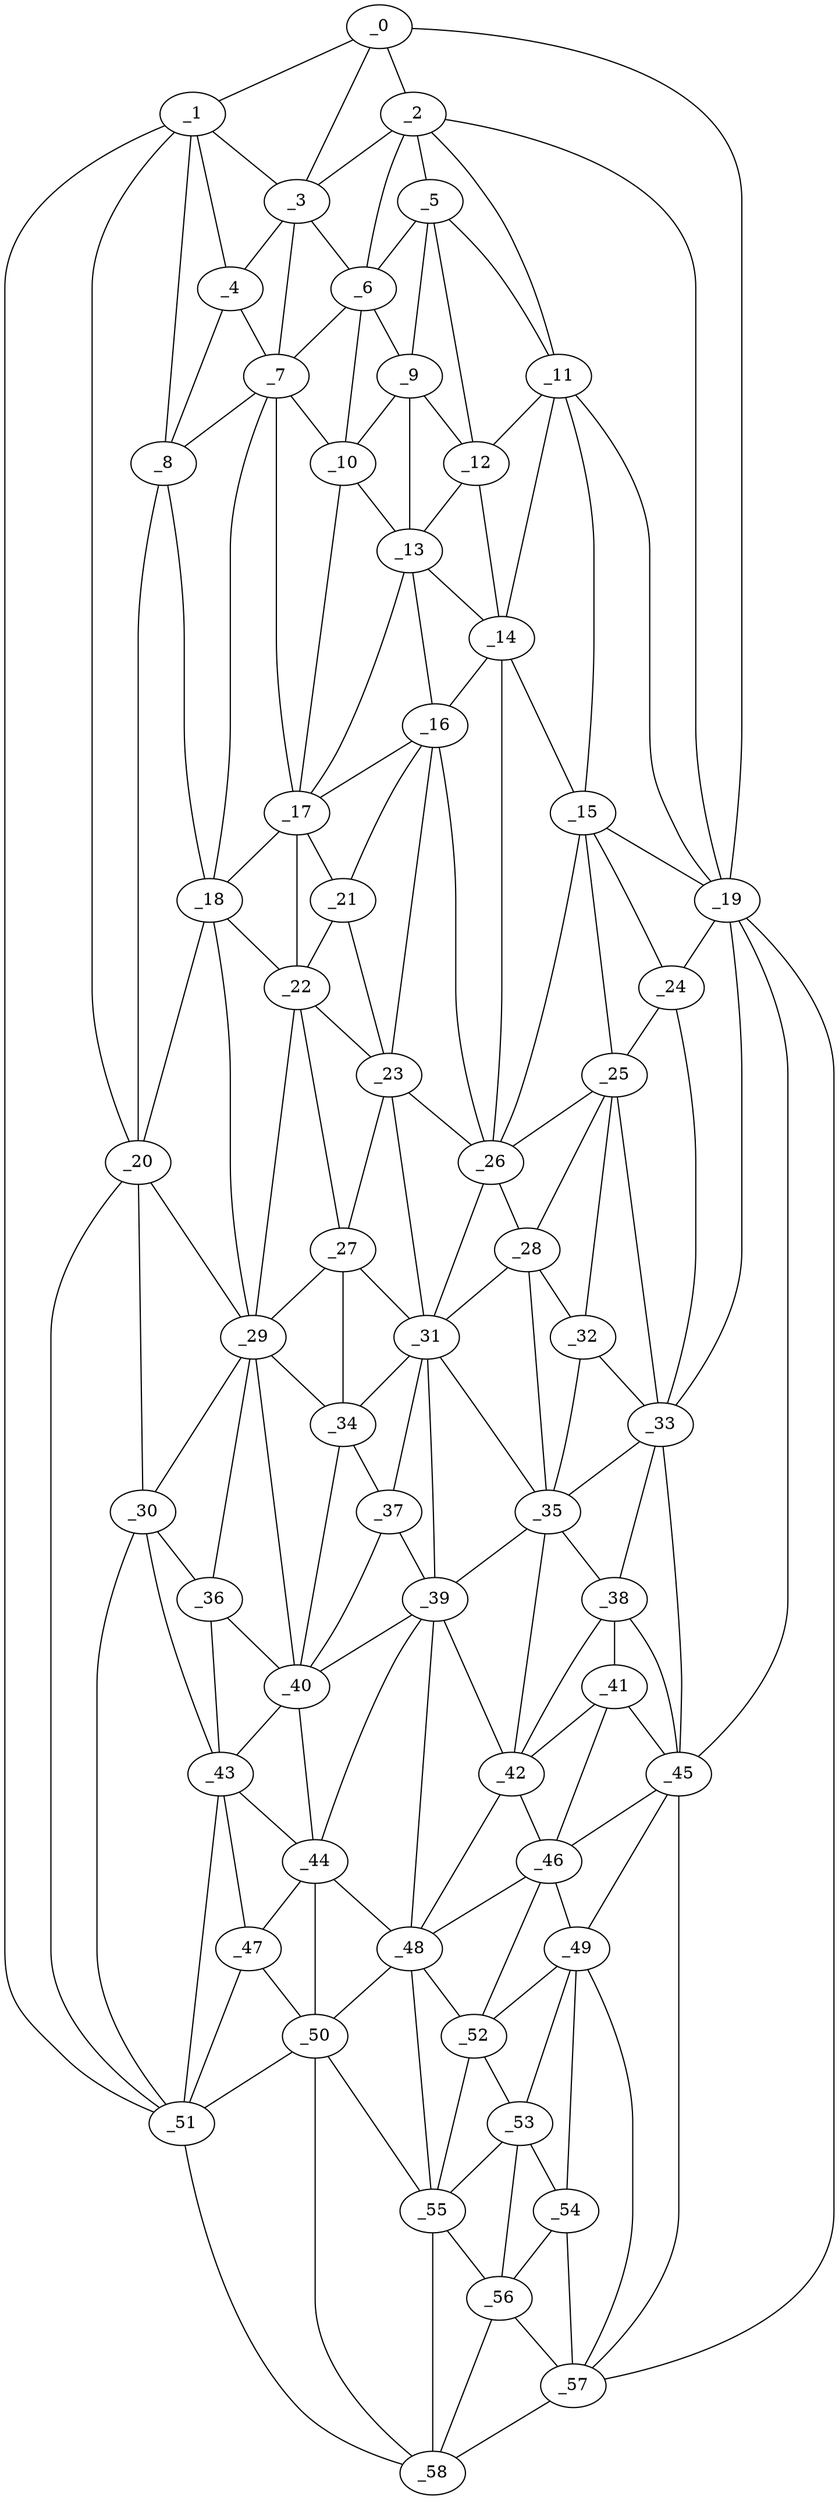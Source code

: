 graph "obj1__285.gxl" {
	_0	 [x=5,
		y=74];
	_1	 [x=6,
		y=95];
	_0 -- _1	 [valence=1];
	_2	 [x=11,
		y=67];
	_0 -- _2	 [valence=1];
	_3	 [x=11,
		y=77];
	_0 -- _3	 [valence=2];
	_19	 [x=42,
		y=24];
	_0 -- _19	 [valence=1];
	_1 -- _3	 [valence=1];
	_4	 [x=11,
		y=93];
	_1 -- _4	 [valence=2];
	_8	 [x=21,
		y=91];
	_1 -- _8	 [valence=2];
	_20	 [x=42,
		y=94];
	_1 -- _20	 [valence=2];
	_51	 [x=99,
		y=101];
	_1 -- _51	 [valence=1];
	_2 -- _3	 [valence=1];
	_5	 [x=18,
		y=59];
	_2 -- _5	 [valence=2];
	_6	 [x=18,
		y=67];
	_2 -- _6	 [valence=1];
	_11	 [x=27,
		y=47];
	_2 -- _11	 [valence=2];
	_2 -- _19	 [valence=1];
	_3 -- _4	 [valence=2];
	_3 -- _6	 [valence=2];
	_7	 [x=19,
		y=79];
	_3 -- _7	 [valence=2];
	_4 -- _7	 [valence=2];
	_4 -- _8	 [valence=2];
	_5 -- _6	 [valence=2];
	_9	 [x=22,
		y=60];
	_5 -- _9	 [valence=2];
	_5 -- _11	 [valence=1];
	_12	 [x=27,
		y=54];
	_5 -- _12	 [valence=2];
	_6 -- _7	 [valence=2];
	_6 -- _9	 [valence=1];
	_10	 [x=25,
		y=65];
	_6 -- _10	 [valence=2];
	_7 -- _8	 [valence=1];
	_7 -- _10	 [valence=2];
	_17	 [x=37,
		y=66];
	_7 -- _17	 [valence=2];
	_18	 [x=41,
		y=80];
	_7 -- _18	 [valence=2];
	_8 -- _18	 [valence=2];
	_8 -- _20	 [valence=2];
	_9 -- _10	 [valence=2];
	_9 -- _12	 [valence=2];
	_13	 [x=30,
		y=56];
	_9 -- _13	 [valence=2];
	_10 -- _13	 [valence=2];
	_10 -- _17	 [valence=1];
	_11 -- _12	 [valence=2];
	_14	 [x=36,
		y=51];
	_11 -- _14	 [valence=2];
	_15	 [x=37,
		y=47];
	_11 -- _15	 [valence=1];
	_11 -- _19	 [valence=2];
	_12 -- _13	 [valence=2];
	_12 -- _14	 [valence=1];
	_13 -- _14	 [valence=2];
	_16	 [x=37,
		y=57];
	_13 -- _16	 [valence=2];
	_13 -- _17	 [valence=2];
	_14 -- _15	 [valence=2];
	_14 -- _16	 [valence=1];
	_26	 [x=50,
		y=55];
	_14 -- _26	 [valence=2];
	_15 -- _19	 [valence=2];
	_24	 [x=49,
		y=34];
	_15 -- _24	 [valence=2];
	_25	 [x=49,
		y=41];
	_15 -- _25	 [valence=1];
	_15 -- _26	 [valence=2];
	_16 -- _17	 [valence=1];
	_21	 [x=43,
		y=64];
	_16 -- _21	 [valence=2];
	_23	 [x=47,
		y=60];
	_16 -- _23	 [valence=2];
	_16 -- _26	 [valence=2];
	_17 -- _18	 [valence=1];
	_17 -- _21	 [valence=2];
	_22	 [x=45,
		y=68];
	_17 -- _22	 [valence=2];
	_18 -- _20	 [valence=2];
	_18 -- _22	 [valence=1];
	_29	 [x=56,
		y=82];
	_18 -- _29	 [valence=2];
	_19 -- _24	 [valence=2];
	_33	 [x=61,
		y=38];
	_19 -- _33	 [valence=2];
	_45	 [x=85,
		y=30];
	_19 -- _45	 [valence=1];
	_57	 [x=124,
		y=29];
	_19 -- _57	 [valence=1];
	_20 -- _29	 [valence=1];
	_30	 [x=57,
		y=91];
	_20 -- _30	 [valence=2];
	_20 -- _51	 [valence=1];
	_21 -- _22	 [valence=1];
	_21 -- _23	 [valence=1];
	_22 -- _23	 [valence=2];
	_27	 [x=51,
		y=67];
	_22 -- _27	 [valence=2];
	_22 -- _29	 [valence=2];
	_23 -- _26	 [valence=1];
	_23 -- _27	 [valence=1];
	_31	 [x=58,
		y=60];
	_23 -- _31	 [valence=1];
	_24 -- _25	 [valence=2];
	_24 -- _33	 [valence=2];
	_25 -- _26	 [valence=2];
	_28	 [x=54,
		y=49];
	_25 -- _28	 [valence=2];
	_32	 [x=59,
		y=45];
	_25 -- _32	 [valence=2];
	_25 -- _33	 [valence=1];
	_26 -- _28	 [valence=2];
	_26 -- _31	 [valence=2];
	_27 -- _29	 [valence=2];
	_27 -- _31	 [valence=2];
	_34	 [x=62,
		y=67];
	_27 -- _34	 [valence=2];
	_28 -- _31	 [valence=2];
	_28 -- _32	 [valence=2];
	_35	 [x=64,
		y=49];
	_28 -- _35	 [valence=1];
	_29 -- _30	 [valence=2];
	_29 -- _34	 [valence=2];
	_36	 [x=66,
		y=86];
	_29 -- _36	 [valence=2];
	_40	 [x=73,
		y=75];
	_29 -- _40	 [valence=1];
	_30 -- _36	 [valence=2];
	_43	 [x=80,
		y=89];
	_30 -- _43	 [valence=2];
	_30 -- _51	 [valence=1];
	_31 -- _34	 [valence=1];
	_31 -- _35	 [valence=2];
	_37	 [x=69,
		y=65];
	_31 -- _37	 [valence=2];
	_39	 [x=73,
		y=59];
	_31 -- _39	 [valence=2];
	_32 -- _33	 [valence=2];
	_32 -- _35	 [valence=2];
	_33 -- _35	 [valence=1];
	_38	 [x=72,
		y=39];
	_33 -- _38	 [valence=2];
	_33 -- _45	 [valence=1];
	_34 -- _37	 [valence=2];
	_34 -- _40	 [valence=2];
	_35 -- _38	 [valence=2];
	_35 -- _39	 [valence=1];
	_42	 [x=80,
		y=48];
	_35 -- _42	 [valence=2];
	_36 -- _40	 [valence=2];
	_36 -- _43	 [valence=2];
	_37 -- _39	 [valence=2];
	_37 -- _40	 [valence=2];
	_41	 [x=80,
		y=39];
	_38 -- _41	 [valence=1];
	_38 -- _42	 [valence=2];
	_38 -- _45	 [valence=2];
	_39 -- _40	 [valence=1];
	_39 -- _42	 [valence=2];
	_44	 [x=84,
		y=76];
	_39 -- _44	 [valence=2];
	_48	 [x=93,
		y=54];
	_39 -- _48	 [valence=1];
	_40 -- _43	 [valence=1];
	_40 -- _44	 [valence=2];
	_41 -- _42	 [valence=2];
	_41 -- _45	 [valence=2];
	_46	 [x=92,
		y=41];
	_41 -- _46	 [valence=1];
	_42 -- _46	 [valence=2];
	_42 -- _48	 [valence=2];
	_43 -- _44	 [valence=2];
	_47	 [x=92,
		y=88];
	_43 -- _47	 [valence=1];
	_43 -- _51	 [valence=2];
	_44 -- _47	 [valence=2];
	_44 -- _48	 [valence=1];
	_50	 [x=98,
		y=81];
	_44 -- _50	 [valence=1];
	_45 -- _46	 [valence=2];
	_49	 [x=94,
		y=31];
	_45 -- _49	 [valence=2];
	_45 -- _57	 [valence=1];
	_46 -- _48	 [valence=1];
	_46 -- _49	 [valence=2];
	_52	 [x=101,
		y=41];
	_46 -- _52	 [valence=2];
	_47 -- _50	 [valence=2];
	_47 -- _51	 [valence=1];
	_48 -- _50	 [valence=1];
	_48 -- _52	 [valence=1];
	_55	 [x=110,
		y=50];
	_48 -- _55	 [valence=2];
	_49 -- _52	 [valence=2];
	_53	 [x=105,
		y=36];
	_49 -- _53	 [valence=1];
	_54	 [x=110,
		y=32];
	_49 -- _54	 [valence=1];
	_49 -- _57	 [valence=2];
	_50 -- _51	 [valence=2];
	_50 -- _55	 [valence=2];
	_58	 [x=126,
		y=48];
	_50 -- _58	 [valence=2];
	_51 -- _58	 [valence=1];
	_52 -- _53	 [valence=2];
	_52 -- _55	 [valence=2];
	_53 -- _54	 [valence=1];
	_53 -- _55	 [valence=1];
	_56	 [x=116,
		y=41];
	_53 -- _56	 [valence=2];
	_54 -- _56	 [valence=2];
	_54 -- _57	 [valence=2];
	_55 -- _56	 [valence=1];
	_55 -- _58	 [valence=2];
	_56 -- _57	 [valence=2];
	_56 -- _58	 [valence=2];
	_57 -- _58	 [valence=1];
}
